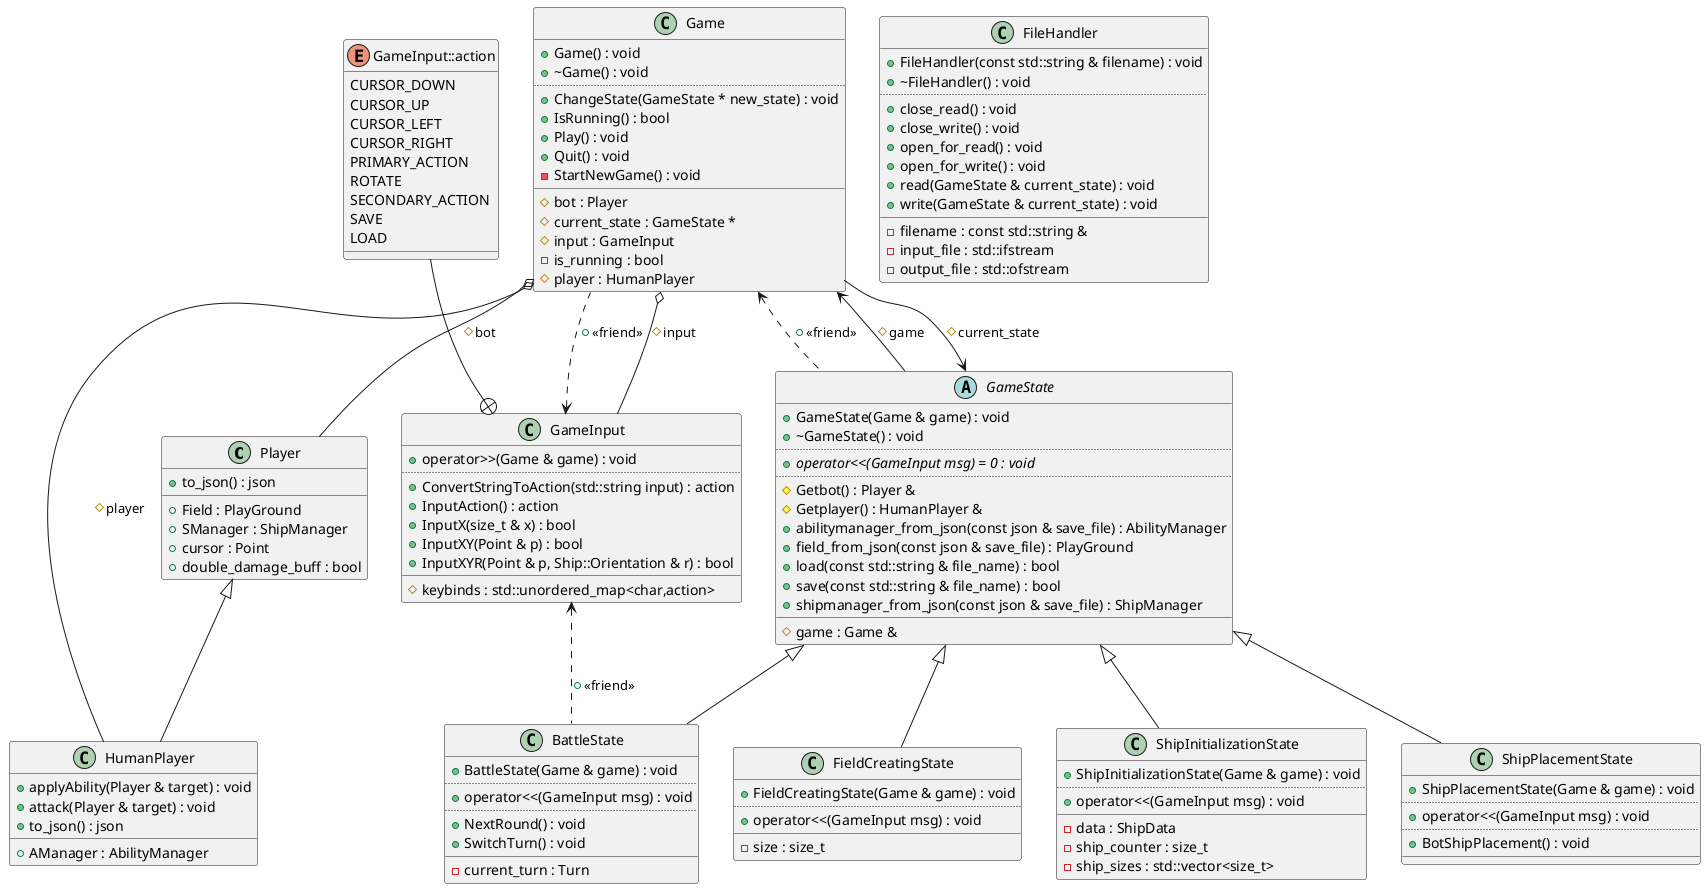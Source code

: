 @startuml
class "Player" as C_0003605716991605700936
class C_0003605716991605700936 {
+to_json() : json
__
+Field : PlayGround
+SManager : ShipManager
+cursor : Point
+double_damage_buff : bool
}
class "HumanPlayer" as C_0006734864703741281718
class C_0006734864703741281718 {
+applyAbility(Player & target) : void
+attack(Player & target) : void
+to_json() : json
__
+AManager : AbilityManager
}
class "GameInput" as C_0004247110065670081973
class C_0004247110065670081973 {
+operator>>(Game & game) : void
..
+ConvertStringToAction(std::string input) : action
+InputAction() : action
+InputX(size_t & x) : bool
+InputXY(Point & p) : bool
+InputXYR(Point & p, Ship::Orientation & r) : bool
__
#keybinds : std::unordered_map<char,action>
}
enum "GameInput::action" as C_0016022673017162080147
enum C_0016022673017162080147 {
CURSOR_DOWN
CURSOR_UP
CURSOR_LEFT
CURSOR_RIGHT
PRIMARY_ACTION
ROTATE
SECONDARY_ACTION
SAVE
LOAD
}
abstract "GameState" as C_0004356735495323104445
abstract C_0004356735495323104445 {
+GameState(Game & game) : void
+~GameState() : void
..
{abstract} +operator<<(GameInput msg) = 0 : void
..
#Getbot() : Player &
#Getplayer() : HumanPlayer &
+abilitymanager_from_json(const json & save_file) : AbilityManager
+field_from_json(const json & save_file) : PlayGround
+load(const std::string & file_name) : bool
+save(const std::string & file_name) : bool
+shipmanager_from_json(const json & save_file) : ShipManager
__
#game : Game &
}
class "FileHandler" as C_0002918291441898942593
class C_0002918291441898942593 {
+FileHandler(const std::string & filename) : void
+~FileHandler() : void
..
+close_read() : void
+close_write() : void
+open_for_read() : void
+open_for_write() : void
+read(GameState & current_state) : void
+write(GameState & current_state) : void
__
-filename : const std::string &
-input_file : std::ifstream
-output_file : std::ofstream
}
class "BattleState" as C_0008183552386718209794
class C_0008183552386718209794 {
+BattleState(Game & game) : void
..
+operator<<(GameInput msg) : void
..
+NextRound() : void
+SwitchTurn() : void
__
-current_turn : Turn
}
class "Game" as C_0017470460303031448044
class C_0017470460303031448044 {
+Game() : void
+~Game() : void
..
+ChangeState(GameState * new_state) : void
+IsRunning() : bool
+Play() : void
+Quit() : void
-StartNewGame() : void
__
#bot : Player
#current_state : GameState *
#input : GameInput
-is_running : bool
#player : HumanPlayer
}
class "ShipPlacementState" as C_0016491408947504022071
class C_0016491408947504022071 {
+ShipPlacementState(Game & game) : void
..
+operator<<(GameInput msg) : void
..
+BotShipPlacement() : void
__
}
class "FieldCreatingState" as C_0012851784163152180326
class C_0012851784163152180326 {
+FieldCreatingState(Game & game) : void
..
+operator<<(GameInput msg) : void
__
-size : size_t
}
class "ShipInitializationState" as C_0011364344354936028514
class C_0011364344354936028514 {
+ShipInitializationState(Game & game) : void
..
+operator<<(GameInput msg) : void
__
-data : ShipData
-ship_counter : size_t
-ship_sizes : std::vector<size_t>
}
C_0003605716991605700936 <|-- C_0006734864703741281718

C_0004247110065670081973 <.. C_0017470460303031448044 : +<<friend>>
C_0004247110065670081973 <.. C_0008183552386718209794 : +<<friend>>
C_0016022673017162080147 --+ C_0004247110065670081973
C_0004356735495323104445 --> C_0017470460303031448044 : #game
C_0004356735495323104445 <|-- C_0008183552386718209794

C_0017470460303031448044 o-- C_0004247110065670081973 : #input
C_0017470460303031448044 o-- C_0003605716991605700936 : #bot
C_0017470460303031448044 o-- C_0006734864703741281718 : #player
C_0017470460303031448044 --> C_0004356735495323104445 : #current_state
C_0017470460303031448044 <.. C_0004356735495323104445 : +<<friend>>
C_0004356735495323104445 <|-- C_0016491408947504022071

C_0004356735495323104445 <|-- C_0012851784163152180326

C_0004356735495323104445 <|-- C_0011364344354936028514


'Generated with clang-uml, version 0.5.5
'LLVM version Ubuntu clang version 18.1.3 (1ubuntu1)
@enduml
